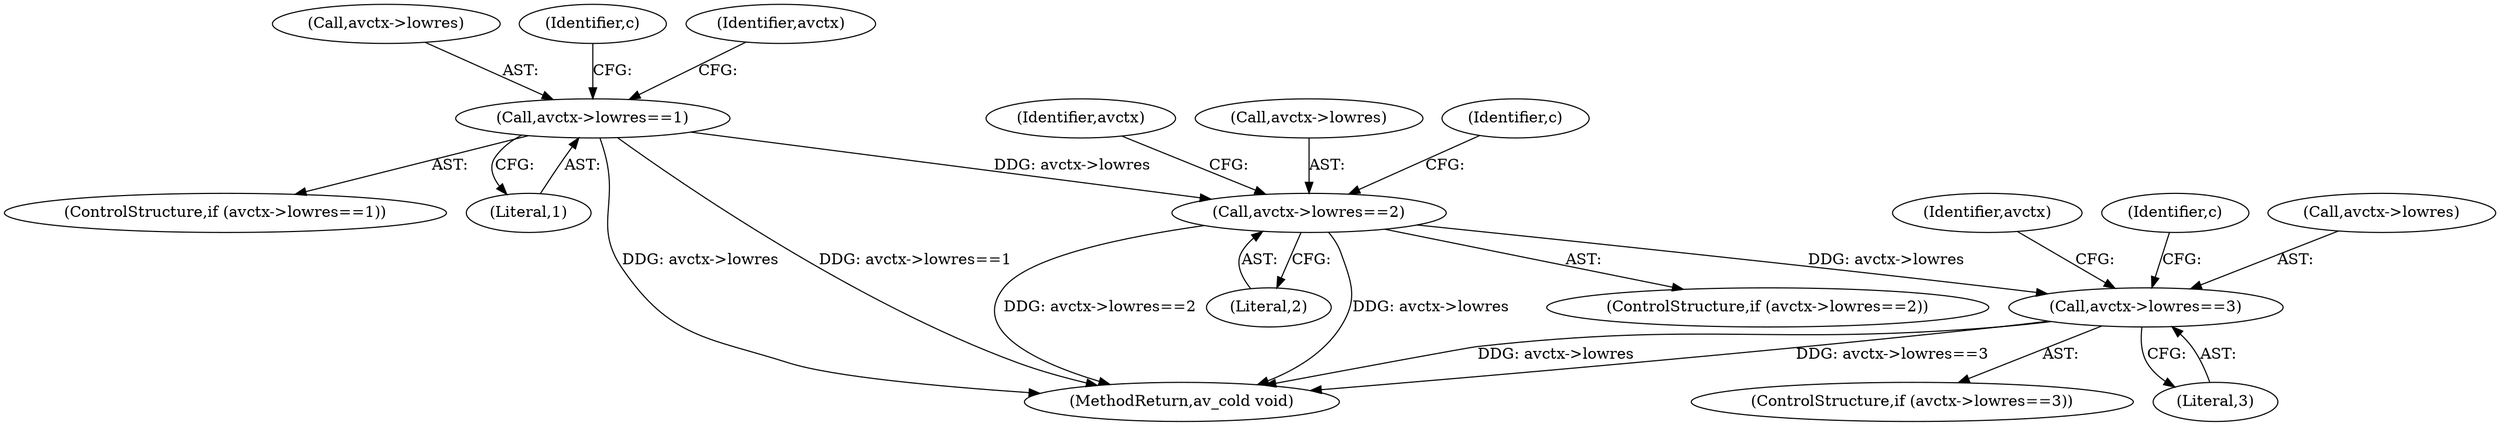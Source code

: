 digraph "0_FFmpeg_b3332a182f8ba33a34542e4a0370f38b914ccf7d@pointer" {
"1000144" [label="(Call,avctx->lowres==2)"];
"1000116" [label="(Call,avctx->lowres==1)"];
"1000172" [label="(Call,avctx->lowres==3)"];
"1000204" [label="(Identifier,avctx)"];
"1000117" [label="(Call,avctx->lowres)"];
"1000420" [label="(MethodReturn,av_cold void)"];
"1000171" [label="(ControlStructure,if (avctx->lowres==3))"];
"1000143" [label="(ControlStructure,if (avctx->lowres==2))"];
"1000144" [label="(Call,avctx->lowres==2)"];
"1000115" [label="(ControlStructure,if (avctx->lowres==1))"];
"1000120" [label="(Literal,1)"];
"1000124" [label="(Identifier,c)"];
"1000180" [label="(Identifier,c)"];
"1000116" [label="(Call,avctx->lowres==1)"];
"1000174" [label="(Identifier,avctx)"];
"1000146" [label="(Identifier,avctx)"];
"1000173" [label="(Call,avctx->lowres)"];
"1000148" [label="(Literal,2)"];
"1000176" [label="(Literal,3)"];
"1000145" [label="(Call,avctx->lowres)"];
"1000152" [label="(Identifier,c)"];
"1000172" [label="(Call,avctx->lowres==3)"];
"1000144" -> "1000143"  [label="AST: "];
"1000144" -> "1000148"  [label="CFG: "];
"1000145" -> "1000144"  [label="AST: "];
"1000148" -> "1000144"  [label="AST: "];
"1000152" -> "1000144"  [label="CFG: "];
"1000174" -> "1000144"  [label="CFG: "];
"1000144" -> "1000420"  [label="DDG: avctx->lowres==2"];
"1000144" -> "1000420"  [label="DDG: avctx->lowres"];
"1000116" -> "1000144"  [label="DDG: avctx->lowres"];
"1000144" -> "1000172"  [label="DDG: avctx->lowres"];
"1000116" -> "1000115"  [label="AST: "];
"1000116" -> "1000120"  [label="CFG: "];
"1000117" -> "1000116"  [label="AST: "];
"1000120" -> "1000116"  [label="AST: "];
"1000124" -> "1000116"  [label="CFG: "];
"1000146" -> "1000116"  [label="CFG: "];
"1000116" -> "1000420"  [label="DDG: avctx->lowres"];
"1000116" -> "1000420"  [label="DDG: avctx->lowres==1"];
"1000172" -> "1000171"  [label="AST: "];
"1000172" -> "1000176"  [label="CFG: "];
"1000173" -> "1000172"  [label="AST: "];
"1000176" -> "1000172"  [label="AST: "];
"1000180" -> "1000172"  [label="CFG: "];
"1000204" -> "1000172"  [label="CFG: "];
"1000172" -> "1000420"  [label="DDG: avctx->lowres==3"];
"1000172" -> "1000420"  [label="DDG: avctx->lowres"];
}
